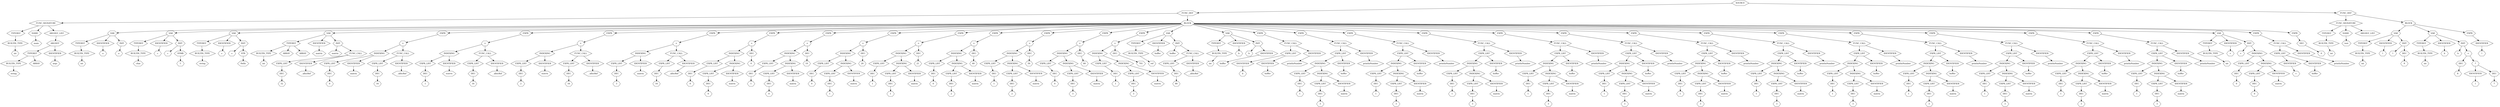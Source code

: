 digraph Tree {
    node [shape=hexagon];
    node_0 [label="SOURCE"]
    node_0 -> node_1;
    node_1 [label="FUNC_DEF"]
    node_1 -> node_2;
    node_2 [label="FUNC_SIGNATURE"]
    node_2 -> node_3;
    node_3 [label="TYPEREF"]
    node_3 -> node_4;
    node_4 [label="BUILTIN_TYPE"]
    node_4 -> node_5;
    node_5 [label="int"]
    node_2 -> node_6;
    node_6 [label="NAME"]
    node_6 -> node_7;
    node_7 [label="main"]
    node_2 -> node_8;
    node_8 [label="ARGDEF_LIST"]
    node_8 -> node_9;
    node_9 [label="ARGDEF"]
    node_9 -> node_10;
    node_10 [label="TYPEREF"]
    node_10 -> node_11;
    node_11 [label="BUILTIN_TYPE"]
    node_11 -> node_12;
    node_12 [label="string"]
    node_10 -> node_13;
    node_13 [label="ARRAY"]
    node_9 -> node_14;
    node_14 [label="IDENTIFIER"]
    node_14 -> node_15;
    node_15 [label="args"]
    node_1 -> node_16;
    node_16 [label="BLOCK"]
    node_16 -> node_17;
    node_17 [label="VAR"]
    node_17 -> node_18;
    node_18 [label="TYPEREF"]
    node_18 -> node_19;
    node_19 [label="BUILTIN_TYPE"]
    node_19 -> node_20;
    node_20 [label="int"]
    node_17 -> node_21;
    node_21 [label="IDENTIFIER"]
    node_21 -> node_22;
    node_22 [label="a"]
    node_17 -> node_23;
    node_23 [label="INIT"]
    node_23 -> node_24;
    node_24 [label="a"]
    node_16 -> node_25;
    node_25 [label="VAR"]
    node_25 -> node_26;
    node_26 [label="TYPEREF"]
    node_26 -> node_27;
    node_27 [label="BUILTIN_TYPE"]
    node_27 -> node_28;
    node_28 [label="char"]
    node_25 -> node_29;
    node_29 [label="IDENTIFIER"]
    node_29 -> node_30;
    node_30 [label="c"]
    node_25 -> node_31;
    node_31 [label="INIT"]
    node_31 -> node_32;
    node_32 [label="c"]
    node_31 -> node_33;
    node_33 [label="SYMB"]
    node_33 -> node_34;
    node_34 [label="'i'"]
    node_16 -> node_35;
    node_35 [label="VAR"]
    node_35 -> node_36;
    node_36 [label="TYPEREF"]
    node_36 -> node_37;
    node_37 [label="BUILTIN_TYPE"]
    node_37 -> node_38;
    node_38 [label="string"]
    node_35 -> node_39;
    node_39 [label="IDENTIFIER"]
    node_39 -> node_40;
    node_40 [label="s"]
    node_35 -> node_41;
    node_41 [label="INIT"]
    node_41 -> node_42;
    node_42 [label="s"]
    node_41 -> node_43;
    node_43 [label="STR"]
    node_43 -> node_44;
    node_44 [label="Hello"]
    node_16 -> node_45;
    node_45 [label="VAR"]
    node_45 -> node_46;
    node_46 [label="TYPEREF"]
    node_46 -> node_47;
    node_47 [label="BUILTIN_TYPE"]
    node_47 -> node_48;
    node_48 [label="int"]
    node_46 -> node_49;
    node_49 [label="ARRAY"]
    node_46 -> node_50;
    node_50 [label="ARRAY"]
    node_45 -> node_51;
    node_51 [label="IDENTIFIER"]
    node_51 -> node_52;
    node_52 [label="matrix"]
    node_45 -> node_53;
    node_53 [label="INIT"]
    node_53 -> node_54;
    node_54 [label="matrix"]
    node_53 -> node_55;
    node_55 [label="FUNC_CALL"]
    node_55 -> node_56;
    node_56 [label="EXPR_LIST"]
    node_56 -> node_57;
    node_57 [label="DEC"]
    node_57 -> node_58;
    node_58 [label="32"]
    node_55 -> node_59;
    node_59 [label="IDENTIFIER"]
    node_59 -> node_60;
    node_60 [label="__allocRef"]
    node_16 -> node_61;
    node_61 [label="EXPR"]
    node_61 -> node_62;
    node_62 [label="="]
    node_62 -> node_63;
    node_63 [label="INDEXING"]
    node_63 -> node_64;
    node_64 [label="EXPR_LIST"]
    node_64 -> node_65;
    node_65 [label="DEC"]
    node_65 -> node_66;
    node_66 [label="0"]
    node_63 -> node_67;
    node_67 [label="IDENTIFIER"]
    node_67 -> node_68;
    node_68 [label="matrix"]
    node_62 -> node_69;
    node_69 [label="FUNC_CALL"]
    node_69 -> node_70;
    node_70 [label="EXPR_LIST"]
    node_70 -> node_71;
    node_71 [label="DEC"]
    node_71 -> node_72;
    node_72 [label="16"]
    node_69 -> node_73;
    node_73 [label="IDENTIFIER"]
    node_73 -> node_74;
    node_74 [label="__allocRef"]
    node_16 -> node_75;
    node_75 [label="EXPR"]
    node_75 -> node_76;
    node_76 [label="="]
    node_76 -> node_77;
    node_77 [label="INDEXING"]
    node_77 -> node_78;
    node_78 [label="EXPR_LIST"]
    node_78 -> node_79;
    node_79 [label="DEC"]
    node_79 -> node_80;
    node_80 [label="1"]
    node_77 -> node_81;
    node_81 [label="IDENTIFIER"]
    node_81 -> node_82;
    node_82 [label="matrix"]
    node_76 -> node_83;
    node_83 [label="FUNC_CALL"]
    node_83 -> node_84;
    node_84 [label="EXPR_LIST"]
    node_84 -> node_85;
    node_85 [label="DEC"]
    node_85 -> node_86;
    node_86 [label="16"]
    node_83 -> node_87;
    node_87 [label="IDENTIFIER"]
    node_87 -> node_88;
    node_88 [label="__allocRef"]
    node_16 -> node_89;
    node_89 [label="EXPR"]
    node_89 -> node_90;
    node_90 [label="="]
    node_90 -> node_91;
    node_91 [label="INDEXING"]
    node_91 -> node_92;
    node_92 [label="EXPR_LIST"]
    node_92 -> node_93;
    node_93 [label="DEC"]
    node_93 -> node_94;
    node_94 [label="2"]
    node_91 -> node_95;
    node_95 [label="IDENTIFIER"]
    node_95 -> node_96;
    node_96 [label="matrix"]
    node_90 -> node_97;
    node_97 [label="FUNC_CALL"]
    node_97 -> node_98;
    node_98 [label="EXPR_LIST"]
    node_98 -> node_99;
    node_99 [label="DEC"]
    node_99 -> node_100;
    node_100 [label="16"]
    node_97 -> node_101;
    node_101 [label="IDENTIFIER"]
    node_101 -> node_102;
    node_102 [label="__allocRef"]
    node_16 -> node_103;
    node_103 [label="EXPR"]
    node_103 -> node_104;
    node_104 [label="="]
    node_104 -> node_105;
    node_105 [label="INDEXING"]
    node_105 -> node_106;
    node_106 [label="EXPR_LIST"]
    node_106 -> node_107;
    node_107 [label="DEC"]
    node_107 -> node_108;
    node_108 [label="3"]
    node_105 -> node_109;
    node_109 [label="IDENTIFIER"]
    node_109 -> node_110;
    node_110 [label="matrix"]
    node_104 -> node_111;
    node_111 [label="FUNC_CALL"]
    node_111 -> node_112;
    node_112 [label="EXPR_LIST"]
    node_112 -> node_113;
    node_113 [label="DEC"]
    node_113 -> node_114;
    node_114 [label="16"]
    node_111 -> node_115;
    node_115 [label="IDENTIFIER"]
    node_115 -> node_116;
    node_116 [label="__allocRef"]
    node_16 -> node_117;
    node_117 [label="EXPR"]
    node_117 -> node_118;
    node_118 [label="="]
    node_118 -> node_119;
    node_119 [label="INDEXING"]
    node_119 -> node_120;
    node_120 [label="EXPR_LIST"]
    node_120 -> node_121;
    node_121 [label="DEC"]
    node_121 -> node_122;
    node_122 [label="0"]
    node_119 -> node_123;
    node_123 [label="INDEXING"]
    node_123 -> node_124;
    node_124 [label="EXPR_LIST"]
    node_124 -> node_125;
    node_125 [label="DEC"]
    node_125 -> node_126;
    node_126 [label="0"]
    node_123 -> node_127;
    node_127 [label="IDENTIFIER"]
    node_127 -> node_128;
    node_128 [label="matrix"]
    node_118 -> node_129;
    node_129 [label="DEC"]
    node_129 -> node_130;
    node_130 [label="0"]
    node_16 -> node_131;
    node_131 [label="EXPR"]
    node_131 -> node_132;
    node_132 [label="="]
    node_132 -> node_133;
    node_133 [label="INDEXING"]
    node_133 -> node_134;
    node_134 [label="EXPR_LIST"]
    node_134 -> node_135;
    node_135 [label="DEC"]
    node_135 -> node_136;
    node_136 [label="1"]
    node_133 -> node_137;
    node_137 [label="INDEXING"]
    node_137 -> node_138;
    node_138 [label="EXPR_LIST"]
    node_138 -> node_139;
    node_139 [label="DEC"]
    node_139 -> node_140;
    node_140 [label="0"]
    node_137 -> node_141;
    node_141 [label="IDENTIFIER"]
    node_141 -> node_142;
    node_142 [label="matrix"]
    node_132 -> node_143;
    node_143 [label="DEC"]
    node_143 -> node_144;
    node_144 [label="10"]
    node_16 -> node_145;
    node_145 [label="EXPR"]
    node_145 -> node_146;
    node_146 [label="="]
    node_146 -> node_147;
    node_147 [label="INDEXING"]
    node_147 -> node_148;
    node_148 [label="EXPR_LIST"]
    node_148 -> node_149;
    node_149 [label="DEC"]
    node_149 -> node_150;
    node_150 [label="0"]
    node_147 -> node_151;
    node_151 [label="INDEXING"]
    node_151 -> node_152;
    node_152 [label="EXPR_LIST"]
    node_152 -> node_153;
    node_153 [label="DEC"]
    node_153 -> node_154;
    node_154 [label="1"]
    node_151 -> node_155;
    node_155 [label="IDENTIFIER"]
    node_155 -> node_156;
    node_156 [label="matrix"]
    node_146 -> node_157;
    node_157 [label="DEC"]
    node_157 -> node_158;
    node_158 [label="20"]
    node_16 -> node_159;
    node_159 [label="EXPR"]
    node_159 -> node_160;
    node_160 [label="="]
    node_160 -> node_161;
    node_161 [label="INDEXING"]
    node_161 -> node_162;
    node_162 [label="EXPR_LIST"]
    node_162 -> node_163;
    node_163 [label="DEC"]
    node_163 -> node_164;
    node_164 [label="1"]
    node_161 -> node_165;
    node_165 [label="INDEXING"]
    node_165 -> node_166;
    node_166 [label="EXPR_LIST"]
    node_166 -> node_167;
    node_167 [label="DEC"]
    node_167 -> node_168;
    node_168 [label="1"]
    node_165 -> node_169;
    node_169 [label="IDENTIFIER"]
    node_169 -> node_170;
    node_170 [label="matrix"]
    node_160 -> node_171;
    node_171 [label="DEC"]
    node_171 -> node_172;
    node_172 [label="21"]
    node_16 -> node_173;
    node_173 [label="EXPR"]
    node_173 -> node_174;
    node_174 [label="="]
    node_174 -> node_175;
    node_175 [label="INDEXING"]
    node_175 -> node_176;
    node_176 [label="EXPR_LIST"]
    node_176 -> node_177;
    node_177 [label="DEC"]
    node_177 -> node_178;
    node_178 [label="0"]
    node_175 -> node_179;
    node_179 [label="INDEXING"]
    node_179 -> node_180;
    node_180 [label="EXPR_LIST"]
    node_180 -> node_181;
    node_181 [label="DEC"]
    node_181 -> node_182;
    node_182 [label="2"]
    node_179 -> node_183;
    node_183 [label="IDENTIFIER"]
    node_183 -> node_184;
    node_184 [label="matrix"]
    node_174 -> node_185;
    node_185 [label="DEC"]
    node_185 -> node_186;
    node_186 [label="40"]
    node_16 -> node_187;
    node_187 [label="EXPR"]
    node_187 -> node_188;
    node_188 [label="="]
    node_188 -> node_189;
    node_189 [label="INDEXING"]
    node_189 -> node_190;
    node_190 [label="EXPR_LIST"]
    node_190 -> node_191;
    node_191 [label="DEC"]
    node_191 -> node_192;
    node_192 [label="1"]
    node_189 -> node_193;
    node_193 [label="INDEXING"]
    node_193 -> node_194;
    node_194 [label="EXPR_LIST"]
    node_194 -> node_195;
    node_195 [label="DEC"]
    node_195 -> node_196;
    node_196 [label="2"]
    node_193 -> node_197;
    node_197 [label="IDENTIFIER"]
    node_197 -> node_198;
    node_198 [label="matrix"]
    node_188 -> node_199;
    node_199 [label="DEC"]
    node_199 -> node_200;
    node_200 [label="50"]
    node_16 -> node_201;
    node_201 [label="EXPR"]
    node_201 -> node_202;
    node_202 [label="="]
    node_202 -> node_203;
    node_203 [label="INDEXING"]
    node_203 -> node_204;
    node_204 [label="EXPR_LIST"]
    node_204 -> node_205;
    node_205 [label="DEC"]
    node_205 -> node_206;
    node_206 [label="0"]
    node_203 -> node_207;
    node_207 [label="INDEXING"]
    node_207 -> node_208;
    node_208 [label="EXPR_LIST"]
    node_208 -> node_209;
    node_209 [label="DEC"]
    node_209 -> node_210;
    node_210 [label="3"]
    node_207 -> node_211;
    node_211 [label="IDENTIFIER"]
    node_211 -> node_212;
    node_212 [label="matrix"]
    node_202 -> node_213;
    node_213 [label="DEC"]
    node_213 -> node_214;
    node_214 [label="60"]
    node_16 -> node_215;
    node_215 [label="EXPR"]
    node_215 -> node_216;
    node_216 [label="="]
    node_216 -> node_217;
    node_217 [label="INDEXING"]
    node_217 -> node_218;
    node_218 [label="EXPR_LIST"]
    node_218 -> node_219;
    node_219 [label="DEC"]
    node_219 -> node_220;
    node_220 [label="1"]
    node_217 -> node_221;
    node_221 [label="INDEXING"]
    node_221 -> node_222;
    node_222 [label="EXPR_LIST"]
    node_222 -> node_223;
    node_223 [label="DEC"]
    node_223 -> node_224;
    node_224 [label="3"]
    node_221 -> node_225;
    node_225 [label="IDENTIFIER"]
    node_225 -> node_226;
    node_226 [label="matrix"]
    node_216 -> node_227;
    node_227 [label="DEC"]
    node_227 -> node_228;
    node_228 [label="701"]
    node_16 -> node_229;
    node_229 [label="VAR"]
    node_229 -> node_230;
    node_230 [label="TYPEREF"]
    node_230 -> node_231;
    node_231 [label="BUILTIN_TYPE"]
    node_231 -> node_232;
    node_232 [label="ref"]
    node_229 -> node_233;
    node_233 [label="IDENTIFIER"]
    node_233 -> node_234;
    node_234 [label="buffer"]
    node_229 -> node_235;
    node_235 [label="INIT"]
    node_235 -> node_236;
    node_236 [label="buffer"]
    node_235 -> node_237;
    node_237 [label="FUNC_CALL"]
    node_237 -> node_238;
    node_238 [label="EXPR_LIST"]
    node_238 -> node_239;
    node_239 [label="DEC"]
    node_239 -> node_240;
    node_240 [label="80"]
    node_237 -> node_241;
    node_241 [label="IDENTIFIER"]
    node_241 -> node_242;
    node_242 [label="__allocRef"]
    node_16 -> node_243;
    node_243 [label="VAR"]
    node_243 -> node_244;
    node_244 [label="TYPEREF"]
    node_244 -> node_245;
    node_245 [label="BUILTIN_TYPE"]
    node_245 -> node_246;
    node_246 [label="int"]
    node_243 -> node_247;
    node_247 [label="IDENTIFIER"]
    node_247 -> node_248;
    node_248 [label="b"]
    node_243 -> node_249;
    node_249 [label="INIT"]
    node_249 -> node_250;
    node_250 [label="b"]
    node_249 -> node_251;
    node_251 [label="IDENTIFIER"]
    node_251 -> node_252;
    node_252 [label="buffer"]
    node_16 -> node_253;
    node_253 [label="EXPR"]
    node_253 -> node_254;
    node_254 [label="FUNC_CALL"]
    node_254 -> node_255;
    node_255 [label="EXPR_LIST"]
    node_255 -> node_256;
    node_256 [label="IDENTIFIER"]
    node_256 -> node_257;
    node_257 [label="b"]
    node_255 -> node_258;
    node_258 [label="IDENTIFIER"]
    node_258 -> node_259;
    node_259 [label="buffer"]
    node_254 -> node_260;
    node_260 [label="IDENTIFIER"]
    node_260 -> node_261;
    node_261 [label="printlnNumber"]
    node_16 -> node_262;
    node_262 [label="EXPR"]
    node_262 -> node_263;
    node_263 [label="FUNC_CALL"]
    node_263 -> node_264;
    node_264 [label="EXPR_LIST"]
    node_264 -> node_265;
    node_265 [label="INDEXING"]
    node_265 -> node_266;
    node_266 [label="EXPR_LIST"]
    node_266 -> node_267;
    node_267 [label="DEC"]
    node_267 -> node_268;
    node_268 [label="1"]
    node_265 -> node_269;
    node_269 [label="INDEXING"]
    node_269 -> node_270;
    node_270 [label="EXPR_LIST"]
    node_270 -> node_271;
    node_271 [label="DEC"]
    node_271 -> node_272;
    node_272 [label="3"]
    node_269 -> node_273;
    node_273 [label="IDENTIFIER"]
    node_273 -> node_274;
    node_274 [label="matrix"]
    node_264 -> node_275;
    node_275 [label="IDENTIFIER"]
    node_275 -> node_276;
    node_276 [label="buffer"]
    node_263 -> node_277;
    node_277 [label="IDENTIFIER"]
    node_277 -> node_278;
    node_278 [label="printlnNumber"]
    node_16 -> node_279;
    node_279 [label="EXPR"]
    node_279 -> node_280;
    node_280 [label="FUNC_CALL"]
    node_280 -> node_281;
    node_281 [label="EXPR_LIST"]
    node_281 -> node_282;
    node_282 [label="INDEXING"]
    node_282 -> node_283;
    node_283 [label="EXPR_LIST"]
    node_283 -> node_284;
    node_284 [label="DEC"]
    node_284 -> node_285;
    node_285 [label="1"]
    node_282 -> node_286;
    node_286 [label="INDEXING"]
    node_286 -> node_287;
    node_287 [label="EXPR_LIST"]
    node_287 -> node_288;
    node_288 [label="DEC"]
    node_288 -> node_289;
    node_289 [label="3"]
    node_286 -> node_290;
    node_290 [label="IDENTIFIER"]
    node_290 -> node_291;
    node_291 [label="matrix"]
    node_281 -> node_292;
    node_292 [label="IDENTIFIER"]
    node_292 -> node_293;
    node_293 [label="buffer"]
    node_280 -> node_294;
    node_294 [label="IDENTIFIER"]
    node_294 -> node_295;
    node_295 [label="printlnNumber"]
    node_16 -> node_296;
    node_296 [label="EXPR"]
    node_296 -> node_297;
    node_297 [label="FUNC_CALL"]
    node_297 -> node_298;
    node_298 [label="EXPR_LIST"]
    node_298 -> node_299;
    node_299 [label="INDEXING"]
    node_299 -> node_300;
    node_300 [label="EXPR_LIST"]
    node_300 -> node_301;
    node_301 [label="DEC"]
    node_301 -> node_302;
    node_302 [label="1"]
    node_299 -> node_303;
    node_303 [label="INDEXING"]
    node_303 -> node_304;
    node_304 [label="EXPR_LIST"]
    node_304 -> node_305;
    node_305 [label="DEC"]
    node_305 -> node_306;
    node_306 [label="3"]
    node_303 -> node_307;
    node_307 [label="IDENTIFIER"]
    node_307 -> node_308;
    node_308 [label="matrix"]
    node_298 -> node_309;
    node_309 [label="IDENTIFIER"]
    node_309 -> node_310;
    node_310 [label="buffer"]
    node_297 -> node_311;
    node_311 [label="IDENTIFIER"]
    node_311 -> node_312;
    node_312 [label="printlnNumber"]
    node_16 -> node_313;
    node_313 [label="EXPR"]
    node_313 -> node_314;
    node_314 [label="FUNC_CALL"]
    node_314 -> node_315;
    node_315 [label="EXPR_LIST"]
    node_315 -> node_316;
    node_316 [label="INDEXING"]
    node_316 -> node_317;
    node_317 [label="EXPR_LIST"]
    node_317 -> node_318;
    node_318 [label="DEC"]
    node_318 -> node_319;
    node_319 [label="1"]
    node_316 -> node_320;
    node_320 [label="INDEXING"]
    node_320 -> node_321;
    node_321 [label="EXPR_LIST"]
    node_321 -> node_322;
    node_322 [label="DEC"]
    node_322 -> node_323;
    node_323 [label="3"]
    node_320 -> node_324;
    node_324 [label="IDENTIFIER"]
    node_324 -> node_325;
    node_325 [label="matrix"]
    node_315 -> node_326;
    node_326 [label="IDENTIFIER"]
    node_326 -> node_327;
    node_327 [label="buffer"]
    node_314 -> node_328;
    node_328 [label="IDENTIFIER"]
    node_328 -> node_329;
    node_329 [label="printlnNumber"]
    node_16 -> node_330;
    node_330 [label="EXPR"]
    node_330 -> node_331;
    node_331 [label="FUNC_CALL"]
    node_331 -> node_332;
    node_332 [label="EXPR_LIST"]
    node_332 -> node_333;
    node_333 [label="INDEXING"]
    node_333 -> node_334;
    node_334 [label="EXPR_LIST"]
    node_334 -> node_335;
    node_335 [label="DEC"]
    node_335 -> node_336;
    node_336 [label="1"]
    node_333 -> node_337;
    node_337 [label="INDEXING"]
    node_337 -> node_338;
    node_338 [label="EXPR_LIST"]
    node_338 -> node_339;
    node_339 [label="DEC"]
    node_339 -> node_340;
    node_340 [label="3"]
    node_337 -> node_341;
    node_341 [label="IDENTIFIER"]
    node_341 -> node_342;
    node_342 [label="matrix"]
    node_332 -> node_343;
    node_343 [label="IDENTIFIER"]
    node_343 -> node_344;
    node_344 [label="buffer"]
    node_331 -> node_345;
    node_345 [label="IDENTIFIER"]
    node_345 -> node_346;
    node_346 [label="printlnNumber"]
    node_16 -> node_347;
    node_347 [label="EXPR"]
    node_347 -> node_348;
    node_348 [label="FUNC_CALL"]
    node_348 -> node_349;
    node_349 [label="EXPR_LIST"]
    node_349 -> node_350;
    node_350 [label="INDEXING"]
    node_350 -> node_351;
    node_351 [label="EXPR_LIST"]
    node_351 -> node_352;
    node_352 [label="DEC"]
    node_352 -> node_353;
    node_353 [label="1"]
    node_350 -> node_354;
    node_354 [label="INDEXING"]
    node_354 -> node_355;
    node_355 [label="EXPR_LIST"]
    node_355 -> node_356;
    node_356 [label="DEC"]
    node_356 -> node_357;
    node_357 [label="3"]
    node_354 -> node_358;
    node_358 [label="IDENTIFIER"]
    node_358 -> node_359;
    node_359 [label="matrix"]
    node_349 -> node_360;
    node_360 [label="IDENTIFIER"]
    node_360 -> node_361;
    node_361 [label="buffer"]
    node_348 -> node_362;
    node_362 [label="IDENTIFIER"]
    node_362 -> node_363;
    node_363 [label="printlnNumber"]
    node_16 -> node_364;
    node_364 [label="EXPR"]
    node_364 -> node_365;
    node_365 [label="FUNC_CALL"]
    node_365 -> node_366;
    node_366 [label="EXPR_LIST"]
    node_366 -> node_367;
    node_367 [label="INDEXING"]
    node_367 -> node_368;
    node_368 [label="EXPR_LIST"]
    node_368 -> node_369;
    node_369 [label="DEC"]
    node_369 -> node_370;
    node_370 [label="1"]
    node_367 -> node_371;
    node_371 [label="INDEXING"]
    node_371 -> node_372;
    node_372 [label="EXPR_LIST"]
    node_372 -> node_373;
    node_373 [label="DEC"]
    node_373 -> node_374;
    node_374 [label="3"]
    node_371 -> node_375;
    node_375 [label="IDENTIFIER"]
    node_375 -> node_376;
    node_376 [label="matrix"]
    node_366 -> node_377;
    node_377 [label="IDENTIFIER"]
    node_377 -> node_378;
    node_378 [label="buffer"]
    node_365 -> node_379;
    node_379 [label="IDENTIFIER"]
    node_379 -> node_380;
    node_380 [label="printlnNumber"]
    node_16 -> node_381;
    node_381 [label="EXPR"]
    node_381 -> node_382;
    node_382 [label="FUNC_CALL"]
    node_382 -> node_383;
    node_383 [label="EXPR_LIST"]
    node_383 -> node_384;
    node_384 [label="INDEXING"]
    node_384 -> node_385;
    node_385 [label="EXPR_LIST"]
    node_385 -> node_386;
    node_386 [label="DEC"]
    node_386 -> node_387;
    node_387 [label="1"]
    node_384 -> node_388;
    node_388 [label="INDEXING"]
    node_388 -> node_389;
    node_389 [label="EXPR_LIST"]
    node_389 -> node_390;
    node_390 [label="DEC"]
    node_390 -> node_391;
    node_391 [label="3"]
    node_388 -> node_392;
    node_392 [label="IDENTIFIER"]
    node_392 -> node_393;
    node_393 [label="matrix"]
    node_383 -> node_394;
    node_394 [label="IDENTIFIER"]
    node_394 -> node_395;
    node_395 [label="buffer"]
    node_382 -> node_396;
    node_396 [label="IDENTIFIER"]
    node_396 -> node_397;
    node_397 [label="printlnNumber"]
    node_16 -> node_398;
    node_398 [label="EXPR"]
    node_398 -> node_399;
    node_399 [label="FUNC_CALL"]
    node_399 -> node_400;
    node_400 [label="EXPR_LIST"]
    node_400 -> node_401;
    node_401 [label="INDEXING"]
    node_401 -> node_402;
    node_402 [label="EXPR_LIST"]
    node_402 -> node_403;
    node_403 [label="DEC"]
    node_403 -> node_404;
    node_404 [label="1"]
    node_401 -> node_405;
    node_405 [label="INDEXING"]
    node_405 -> node_406;
    node_406 [label="EXPR_LIST"]
    node_406 -> node_407;
    node_407 [label="DEC"]
    node_407 -> node_408;
    node_408 [label="3"]
    node_405 -> node_409;
    node_409 [label="IDENTIFIER"]
    node_409 -> node_410;
    node_410 [label="matrix"]
    node_400 -> node_411;
    node_411 [label="IDENTIFIER"]
    node_411 -> node_412;
    node_412 [label="buffer"]
    node_399 -> node_413;
    node_413 [label="IDENTIFIER"]
    node_413 -> node_414;
    node_414 [label="printlnNumber"]
    node_16 -> node_415;
    node_415 [label="EXPR"]
    node_415 -> node_416;
    node_416 [label="FUNC_CALL"]
    node_416 -> node_417;
    node_417 [label="EXPR_LIST"]
    node_417 -> node_418;
    node_418 [label="INDEXING"]
    node_418 -> node_419;
    node_419 [label="EXPR_LIST"]
    node_419 -> node_420;
    node_420 [label="DEC"]
    node_420 -> node_421;
    node_421 [label="1"]
    node_418 -> node_422;
    node_422 [label="INDEXING"]
    node_422 -> node_423;
    node_423 [label="EXPR_LIST"]
    node_423 -> node_424;
    node_424 [label="DEC"]
    node_424 -> node_425;
    node_425 [label="3"]
    node_422 -> node_426;
    node_426 [label="IDENTIFIER"]
    node_426 -> node_427;
    node_427 [label="matrix"]
    node_417 -> node_428;
    node_428 [label="IDENTIFIER"]
    node_428 -> node_429;
    node_429 [label="buffer"]
    node_416 -> node_430;
    node_430 [label="IDENTIFIER"]
    node_430 -> node_431;
    node_431 [label="printlnNumber"]
    node_16 -> node_432;
    node_432 [label="EXPR"]
    node_432 -> node_433;
    node_433 [label="FUNC_CALL"]
    node_433 -> node_434;
    node_434 [label="EXPR_LIST"]
    node_434 -> node_435;
    node_435 [label="INDEXING"]
    node_435 -> node_436;
    node_436 [label="EXPR_LIST"]
    node_436 -> node_437;
    node_437 [label="DEC"]
    node_437 -> node_438;
    node_438 [label="1"]
    node_435 -> node_439;
    node_439 [label="INDEXING"]
    node_439 -> node_440;
    node_440 [label="EXPR_LIST"]
    node_440 -> node_441;
    node_441 [label="DEC"]
    node_441 -> node_442;
    node_442 [label="3"]
    node_439 -> node_443;
    node_443 [label="IDENTIFIER"]
    node_443 -> node_444;
    node_444 [label="matrix"]
    node_434 -> node_445;
    node_445 [label="IDENTIFIER"]
    node_445 -> node_446;
    node_446 [label="buffer"]
    node_433 -> node_447;
    node_447 [label="IDENTIFIER"]
    node_447 -> node_448;
    node_448 [label="printlnNumber"]
    node_16 -> node_449;
    node_449 [label="EXPR"]
    node_449 -> node_450;
    node_450 [label="FUNC_CALL"]
    node_450 -> node_451;
    node_451 [label="EXPR_LIST"]
    node_451 -> node_452;
    node_452 [label="INDEXING"]
    node_452 -> node_453;
    node_453 [label="EXPR_LIST"]
    node_453 -> node_454;
    node_454 [label="DEC"]
    node_454 -> node_455;
    node_455 [label="1"]
    node_452 -> node_456;
    node_456 [label="INDEXING"]
    node_456 -> node_457;
    node_457 [label="EXPR_LIST"]
    node_457 -> node_458;
    node_458 [label="DEC"]
    node_458 -> node_459;
    node_459 [label="3"]
    node_456 -> node_460;
    node_460 [label="IDENTIFIER"]
    node_460 -> node_461;
    node_461 [label="matrix"]
    node_451 -> node_462;
    node_462 [label="IDENTIFIER"]
    node_462 -> node_463;
    node_463 [label="buffer"]
    node_450 -> node_464;
    node_464 [label="IDENTIFIER"]
    node_464 -> node_465;
    node_465 [label="printlnNumber"]
    node_16 -> node_466;
    node_466 [label="VAR"]
    node_466 -> node_467;
    node_467 [label="TYPEREF"]
    node_467 -> node_468;
    node_468 [label="BUILTIN_TYPE"]
    node_468 -> node_469;
    node_469 [label="int"]
    node_466 -> node_470;
    node_470 [label="IDENTIFIER"]
    node_470 -> node_471;
    node_471 [label="v"]
    node_466 -> node_472;
    node_472 [label="INIT"]
    node_472 -> node_473;
    node_473 [label="v"]
    node_472 -> node_474;
    node_474 [label="INDEXING"]
    node_474 -> node_475;
    node_475 [label="EXPR_LIST"]
    node_475 -> node_476;
    node_476 [label="DEC"]
    node_476 -> node_477;
    node_477 [label="0"]
    node_474 -> node_478;
    node_478 [label="INDEXING"]
    node_478 -> node_479;
    node_479 [label="EXPR_LIST"]
    node_479 -> node_480;
    node_480 [label="DEC"]
    node_480 -> node_481;
    node_481 [label="0"]
    node_478 -> node_482;
    node_482 [label="IDENTIFIER"]
    node_482 -> node_483;
    node_483 [label="matrix"]
    node_16 -> node_484;
    node_484 [label="EXPR"]
    node_484 -> node_485;
    node_485 [label="FUNC_CALL"]
    node_485 -> node_486;
    node_486 [label="EXPR_LIST"]
    node_486 -> node_487;
    node_487 [label="IDENTIFIER"]
    node_487 -> node_488;
    node_488 [label="v"]
    node_486 -> node_489;
    node_489 [label="IDENTIFIER"]
    node_489 -> node_490;
    node_490 [label="buffer"]
    node_485 -> node_491;
    node_491 [label="IDENTIFIER"]
    node_491 -> node_492;
    node_492 [label="printlnNumber"]
    node_16 -> node_493;
    node_493 [label="EXPR"]
    node_493 -> node_494;
    node_494 [label="DEC"]
    node_494 -> node_495;
    node_495 [label="0"]
    node_0 -> node_496;
    node_496 [label="FUNC_DEF"]
    node_496 -> node_497;
    node_497 [label="FUNC_SIGNATURE"]
    node_497 -> node_498;
    node_498 [label="TYPEREF"]
    node_498 -> node_499;
    node_499 [label="BUILTIN_TYPE"]
    node_499 -> node_500;
    node_500 [label="int"]
    node_497 -> node_501;
    node_501 [label="NAME"]
    node_501 -> node_502;
    node_502 [label="test"]
    node_497 -> node_503;
    node_503 [label="ARGDEF_LIST"]
    node_496 -> node_504;
    node_504 [label="BLOCK"]
    node_504 -> node_505;
    node_505 [label="VAR"]
    node_505 -> node_506;
    node_506 [label="TYPEREF"]
    node_506 -> node_507;
    node_507 [label="BUILTIN_TYPE"]
    node_507 -> node_508;
    node_508 [label="int"]
    node_505 -> node_509;
    node_509 [label="IDENTIFIER"]
    node_509 -> node_510;
    node_510 [label="l"]
    node_505 -> node_511;
    node_511 [label="INIT"]
    node_511 -> node_512;
    node_512 [label="l"]
    node_511 -> node_513;
    node_513 [label="DEC"]
    node_513 -> node_514;
    node_514 [label="9"]
    node_504 -> node_515;
    node_515 [label="VAR"]
    node_515 -> node_516;
    node_516 [label="TYPEREF"]
    node_516 -> node_517;
    node_517 [label="BUILTIN_TYPE"]
    node_517 -> node_518;
    node_518 [label="int"]
    node_515 -> node_519;
    node_519 [label="IDENTIFIER"]
    node_519 -> node_520;
    node_520 [label="b"]
    node_515 -> node_521;
    node_521 [label="INIT"]
    node_521 -> node_522;
    node_522 [label="b"]
    node_521 -> node_523;
    node_523 [label="+"]
    node_523 -> node_524;
    node_524 [label="DEC"]
    node_524 -> node_525;
    node_525 [label="8"]
    node_523 -> node_526;
    node_526 [label="*"]
    node_526 -> node_527;
    node_527 [label="IDENTIFIER"]
    node_527 -> node_528;
    node_528 [label="l"]
    node_526 -> node_529;
    node_529 [label="DEC"]
    node_529 -> node_530;
    node_530 [label="7"]
    node_504 -> node_531;
    node_531 [label="EXPR"]
    node_531 -> node_532;
    node_532 [label="IDENTIFIER"]
    node_532 -> node_533;
    node_533 [label="l"]
}
